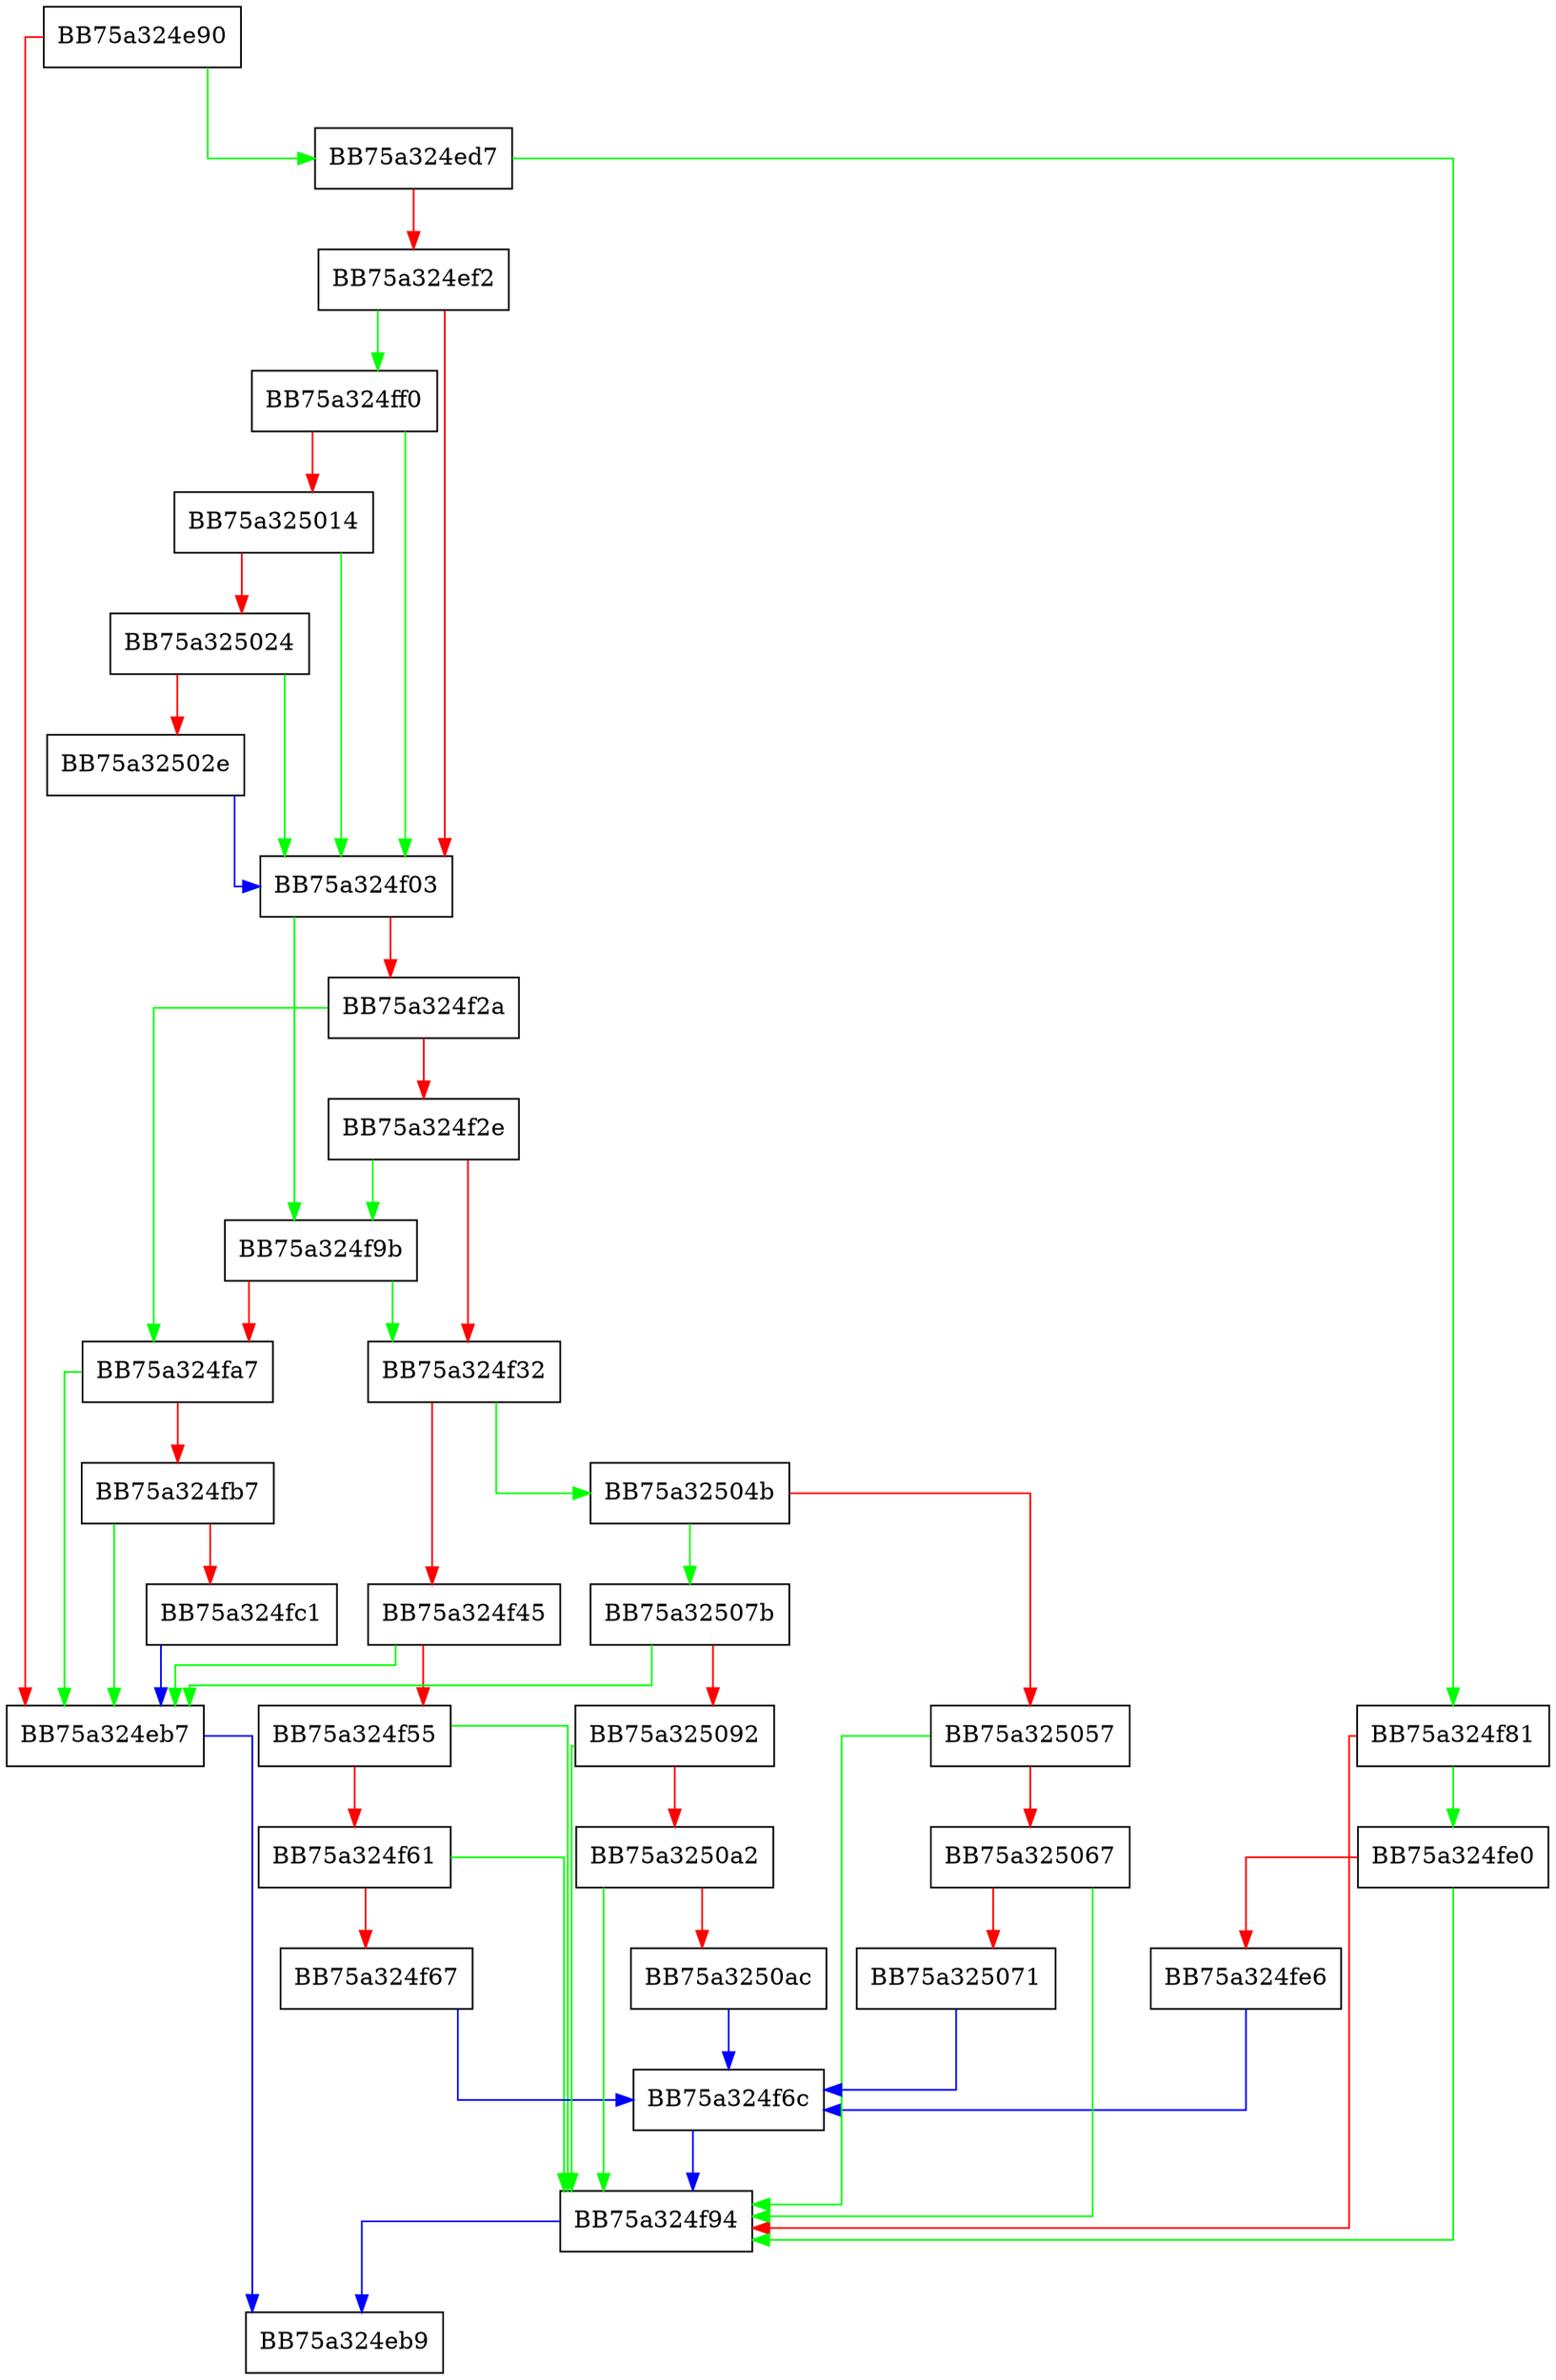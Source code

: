 digraph ShouldContinueScanning {
  node [shape="box"];
  graph [splines=ortho];
  BB75a324e90 -> BB75a324ed7 [color="green"];
  BB75a324e90 -> BB75a324eb7 [color="red"];
  BB75a324eb7 -> BB75a324eb9 [color="blue"];
  BB75a324ed7 -> BB75a324f81 [color="green"];
  BB75a324ed7 -> BB75a324ef2 [color="red"];
  BB75a324ef2 -> BB75a324ff0 [color="green"];
  BB75a324ef2 -> BB75a324f03 [color="red"];
  BB75a324f03 -> BB75a324f9b [color="green"];
  BB75a324f03 -> BB75a324f2a [color="red"];
  BB75a324f2a -> BB75a324fa7 [color="green"];
  BB75a324f2a -> BB75a324f2e [color="red"];
  BB75a324f2e -> BB75a324f9b [color="green"];
  BB75a324f2e -> BB75a324f32 [color="red"];
  BB75a324f32 -> BB75a32504b [color="green"];
  BB75a324f32 -> BB75a324f45 [color="red"];
  BB75a324f45 -> BB75a324eb7 [color="green"];
  BB75a324f45 -> BB75a324f55 [color="red"];
  BB75a324f55 -> BB75a324f94 [color="green"];
  BB75a324f55 -> BB75a324f61 [color="red"];
  BB75a324f61 -> BB75a324f94 [color="green"];
  BB75a324f61 -> BB75a324f67 [color="red"];
  BB75a324f67 -> BB75a324f6c [color="blue"];
  BB75a324f6c -> BB75a324f94 [color="blue"];
  BB75a324f81 -> BB75a324fe0 [color="green"];
  BB75a324f81 -> BB75a324f94 [color="red"];
  BB75a324f94 -> BB75a324eb9 [color="blue"];
  BB75a324f9b -> BB75a324f32 [color="green"];
  BB75a324f9b -> BB75a324fa7 [color="red"];
  BB75a324fa7 -> BB75a324eb7 [color="green"];
  BB75a324fa7 -> BB75a324fb7 [color="red"];
  BB75a324fb7 -> BB75a324eb7 [color="green"];
  BB75a324fb7 -> BB75a324fc1 [color="red"];
  BB75a324fc1 -> BB75a324eb7 [color="blue"];
  BB75a324fe0 -> BB75a324f94 [color="green"];
  BB75a324fe0 -> BB75a324fe6 [color="red"];
  BB75a324fe6 -> BB75a324f6c [color="blue"];
  BB75a324ff0 -> BB75a324f03 [color="green"];
  BB75a324ff0 -> BB75a325014 [color="red"];
  BB75a325014 -> BB75a324f03 [color="green"];
  BB75a325014 -> BB75a325024 [color="red"];
  BB75a325024 -> BB75a324f03 [color="green"];
  BB75a325024 -> BB75a32502e [color="red"];
  BB75a32502e -> BB75a324f03 [color="blue"];
  BB75a32504b -> BB75a32507b [color="green"];
  BB75a32504b -> BB75a325057 [color="red"];
  BB75a325057 -> BB75a324f94 [color="green"];
  BB75a325057 -> BB75a325067 [color="red"];
  BB75a325067 -> BB75a324f94 [color="green"];
  BB75a325067 -> BB75a325071 [color="red"];
  BB75a325071 -> BB75a324f6c [color="blue"];
  BB75a32507b -> BB75a324eb7 [color="green"];
  BB75a32507b -> BB75a325092 [color="red"];
  BB75a325092 -> BB75a324f94 [color="green"];
  BB75a325092 -> BB75a3250a2 [color="red"];
  BB75a3250a2 -> BB75a324f94 [color="green"];
  BB75a3250a2 -> BB75a3250ac [color="red"];
  BB75a3250ac -> BB75a324f6c [color="blue"];
}